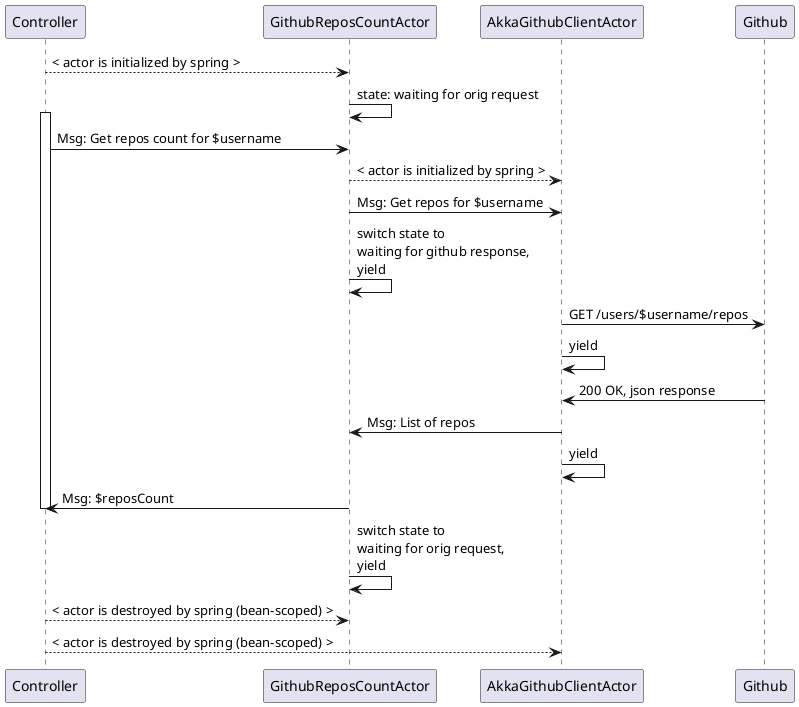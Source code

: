@startuml
Controller --> GithubReposCountActor: < actor is initialized by spring >
GithubReposCountActor -> GithubReposCountActor: state: waiting for orig request
activate Controller

Controller -> GithubReposCountActor: Msg: Get repos count for $username

GithubReposCountActor --> AkkaGithubClientActor: < actor is initialized by spring >
GithubReposCountActor -> AkkaGithubClientActor: Msg: Get repos for $username
GithubReposCountActor -> GithubReposCountActor: switch state to\nwaiting for github response,\nyield

AkkaGithubClientActor -> Github: GET /users/$username/repos
AkkaGithubClientActor -> AkkaGithubClientActor: yield

Github -> AkkaGithubClientActor: 200 OK, json response
AkkaGithubClientActor -> GithubReposCountActor: Msg: List of repos
AkkaGithubClientActor -> AkkaGithubClientActor: yield
GithubReposCountActor -> Controller: Msg: $reposCount
deactivate Controller
GithubReposCountActor -> GithubReposCountActor: switch state to\nwaiting for orig request,\nyield

Controller --> GithubReposCountActor: < actor is destroyed by spring (bean-scoped) >
Controller --> AkkaGithubClientActor: < actor is destroyed by spring (bean-scoped) >
@enduml